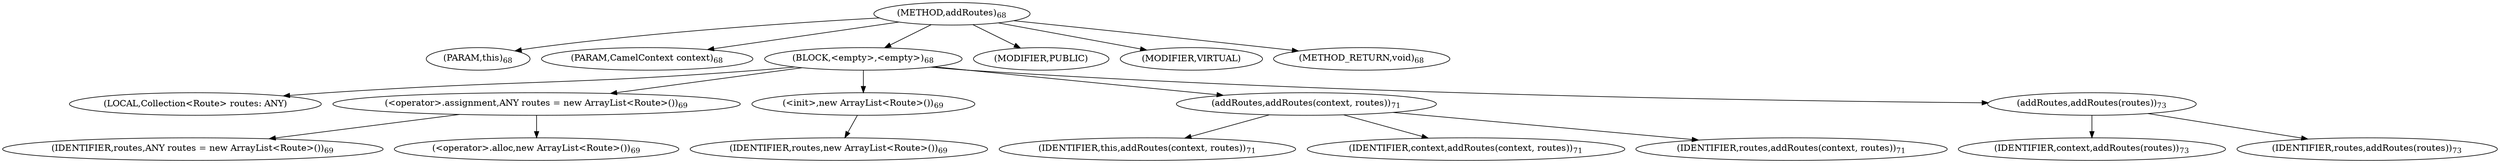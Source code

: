 digraph "addRoutes" {  
"206" [label = <(METHOD,addRoutes)<SUB>68</SUB>> ]
"10" [label = <(PARAM,this)<SUB>68</SUB>> ]
"207" [label = <(PARAM,CamelContext context)<SUB>68</SUB>> ]
"208" [label = <(BLOCK,&lt;empty&gt;,&lt;empty&gt;)<SUB>68</SUB>> ]
"8" [label = <(LOCAL,Collection&lt;Route&gt; routes: ANY)> ]
"209" [label = <(&lt;operator&gt;.assignment,ANY routes = new ArrayList&lt;Route&gt;())<SUB>69</SUB>> ]
"210" [label = <(IDENTIFIER,routes,ANY routes = new ArrayList&lt;Route&gt;())<SUB>69</SUB>> ]
"211" [label = <(&lt;operator&gt;.alloc,new ArrayList&lt;Route&gt;())<SUB>69</SUB>> ]
"212" [label = <(&lt;init&gt;,new ArrayList&lt;Route&gt;())<SUB>69</SUB>> ]
"7" [label = <(IDENTIFIER,routes,new ArrayList&lt;Route&gt;())<SUB>69</SUB>> ]
"213" [label = <(addRoutes,addRoutes(context, routes))<SUB>71</SUB>> ]
"9" [label = <(IDENTIFIER,this,addRoutes(context, routes))<SUB>71</SUB>> ]
"214" [label = <(IDENTIFIER,context,addRoutes(context, routes))<SUB>71</SUB>> ]
"215" [label = <(IDENTIFIER,routes,addRoutes(context, routes))<SUB>71</SUB>> ]
"216" [label = <(addRoutes,addRoutes(routes))<SUB>73</SUB>> ]
"217" [label = <(IDENTIFIER,context,addRoutes(routes))<SUB>73</SUB>> ]
"218" [label = <(IDENTIFIER,routes,addRoutes(routes))<SUB>73</SUB>> ]
"219" [label = <(MODIFIER,PUBLIC)> ]
"220" [label = <(MODIFIER,VIRTUAL)> ]
"221" [label = <(METHOD_RETURN,void)<SUB>68</SUB>> ]
  "206" -> "10" 
  "206" -> "207" 
  "206" -> "208" 
  "206" -> "219" 
  "206" -> "220" 
  "206" -> "221" 
  "208" -> "8" 
  "208" -> "209" 
  "208" -> "212" 
  "208" -> "213" 
  "208" -> "216" 
  "209" -> "210" 
  "209" -> "211" 
  "212" -> "7" 
  "213" -> "9" 
  "213" -> "214" 
  "213" -> "215" 
  "216" -> "217" 
  "216" -> "218" 
}
